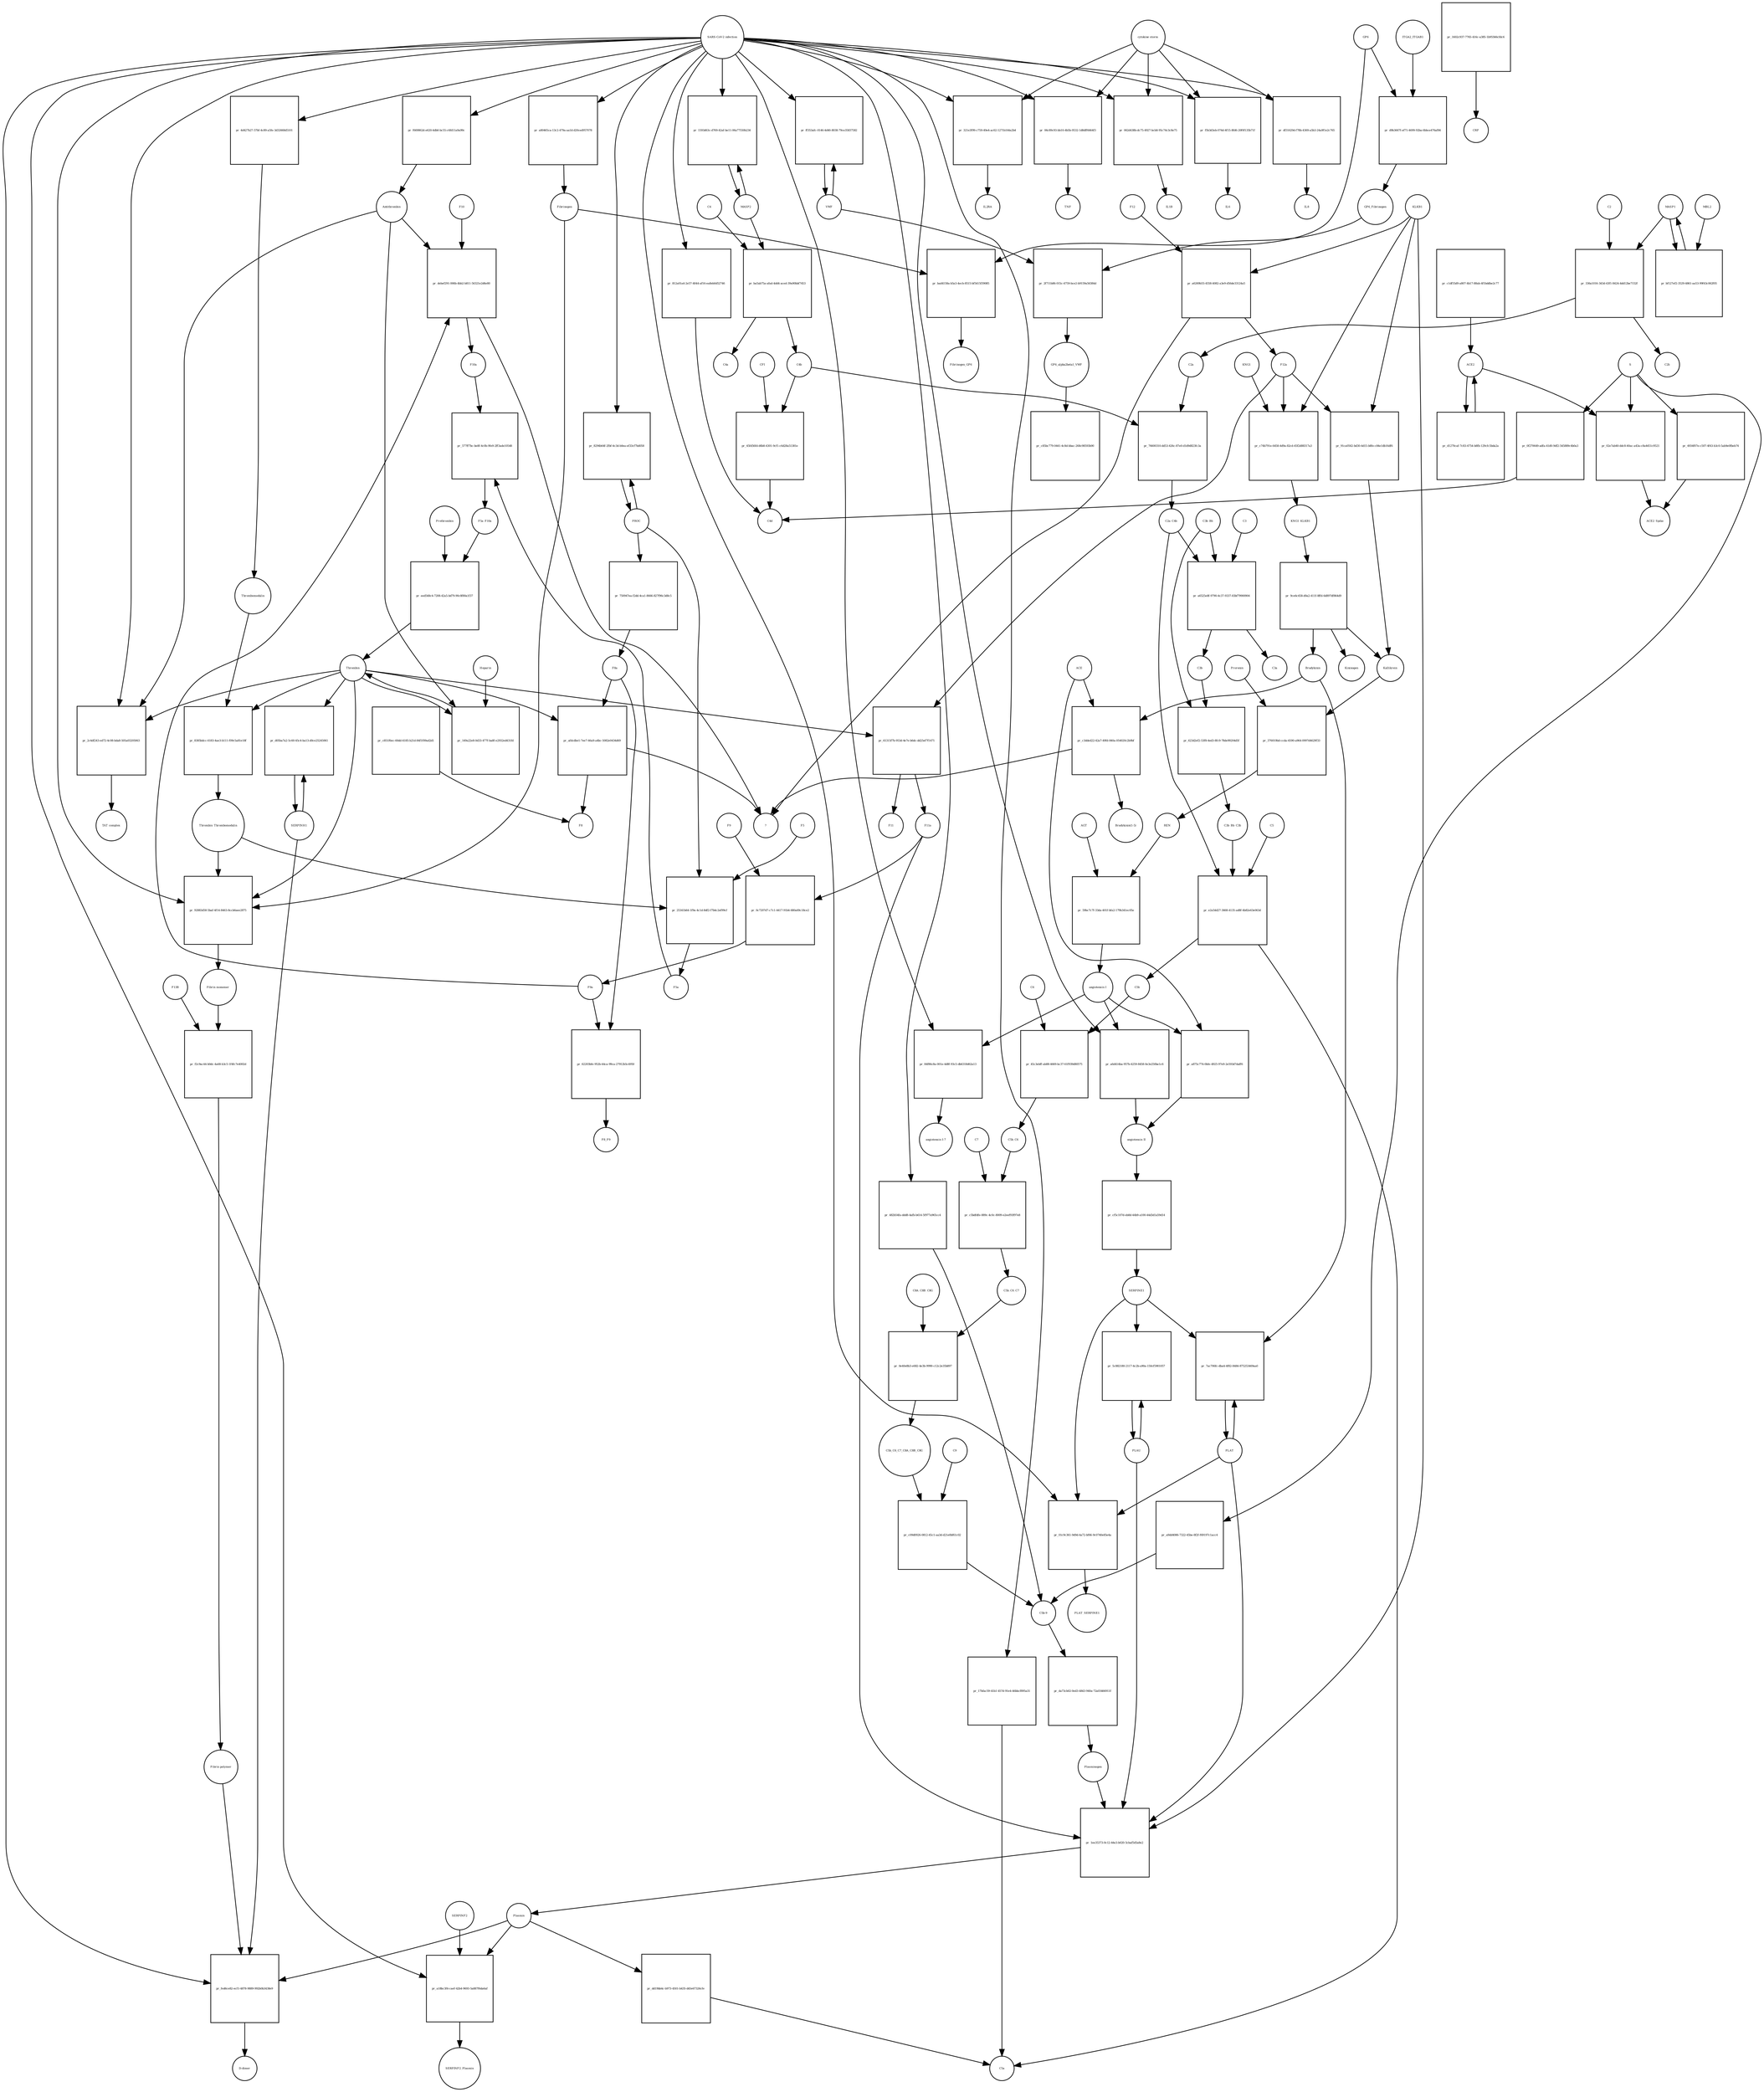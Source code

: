 strict digraph  {
C4b [annotation="", bipartite=0, cls=macromolecule, fontsize=4, label=C4b, shape=circle];
"pr_76600310-dd53-426c-87e0-d1d9d823fc3a" [annotation="", bipartite=1, cls=process, fontsize=4, label="pr_76600310-dd53-426c-87e0-d1d9d823fc3a", shape=square];
C2a [annotation="", bipartite=0, cls=macromolecule, fontsize=4, label=C2a, shape=circle];
C2a_C4b [annotation="", bipartite=0, cls=complex, fontsize=4, label=C2a_C4b, shape=circle];
C3b [annotation="", bipartite=0, cls=macromolecule, fontsize=4, label=C3b, shape=circle];
"pr_623d2ef2-53f8-4ed3-8fc9-78de99204d5f" [annotation="", bipartite=1, cls=process, fontsize=4, label="pr_623d2ef2-53f8-4ed3-8fc9-78de99204d5f", shape=square];
C3b_Bb [annotation="urn_miriam_pubmed_12440962|urn_miriam_brenda_3.4.21.47", bipartite=0, cls=complex, fontsize=4, label=C3b_Bb, shape=circle];
C3b_Bb_C3b [annotation="urn_miriam_pubmed_12440962|urn_miriam_brenda_34.4.21.47", bipartite=0, cls=complex, fontsize=4, label=C3b_Bb_C3b, shape=circle];
"pr_45fd56fd-d6b8-4301-9cf1-c6d28a51381e" [annotation="", bipartite=1, cls=process, fontsize=4, label="pr_45fd56fd-d6b8-4301-9cf1-c6d28a51381e", shape=square];
C4d [annotation="", bipartite=0, cls=macromolecule, fontsize=4, label=C4d, shape=circle];
CFI [annotation="urn_miriam_hgnc_HGNC%3A2771", bipartite=0, cls=macromolecule, fontsize=4, label=CFI, shape=circle];
"pr_c851f6ec-60dd-4185-b21d-84f1f09ad2d1" [annotation="", bipartite=1, cls=process, fontsize=4, label="pr_c851f6ec-60dd-4185-b21d-84f1f09ad2d1", shape=square];
F8 [annotation="urn_miriam_hgnc_HGNC%3A3546", bipartite=0, cls=macromolecule, fontsize=4, label=F8, shape=circle];
"pr_f669862d-e620-4db0-bc55-c6fd11a9a99c" [annotation="", bipartite=1, cls=process, fontsize=4, label="pr_f669862d-e620-4db0-bc55-c6fd11a9a99c", shape=square];
Antithrombin [annotation="urn_miriam_hgnc_HGNC%3A775", bipartite=0, cls=macromolecule, fontsize=4, label=Antithrombin, shape=circle];
"SARS-CoV-2 infection" [annotation=urn_miriam_taxonomy_2697049, bipartite=0, cls=phenotype, fontsize=4, label="SARS-CoV-2 infection", shape=circle];
S [annotation="urn_miriam_uniprot_P0DTC2|urn_miriam_uniprot_P59594", bipartite=0, cls=macromolecule, fontsize=4, label=S, shape=circle];
"pr_4934f07e-c507-4f43-b3c0-5ab9e0fbeb74" [annotation="", bipartite=1, cls="omitted process", fontsize=4, label="pr_4934f07e-c507-4f43-b3c0-5ab9e0fbeb74", shape=square];
ACE2_Spike [annotation="", bipartite=0, cls=complex, fontsize=4, label=ACE2_Spike, shape=circle];
Bradykinin [annotation="urn_miriam_obo.chebi_CHEBI%3A3165", bipartite=0, cls=macromolecule, fontsize=4, label=Bradykinin, shape=circle];
"pr_c3dded22-42a7-49fd-840a-054020c2b9bf" [annotation="", bipartite=1, cls=process, fontsize=4, label="pr_c3dded22-42a7-49fd-840a-054020c2b9bf", shape=square];
"Bradykinin(1-5)" [annotation="", bipartite=0, cls=macromolecule, fontsize=4, label="Bradykinin(1-5)", shape=circle];
"?" [annotation="", bipartite=0, cls=macromolecule, fontsize=4, label="?", shape=circle];
ACE [annotation="urn_miriam_hgnc_HGNC%3A2707", bipartite=0, cls=macromolecule, fontsize=4, label=ACE, shape=circle];
ACE2 [annotation="urn_miriam_hgnc_HGNC%3A13557", bipartite=0, cls=macromolecule, fontsize=4, label=ACE2, shape=circle];
"pr_d1270caf-7c83-4754-b8fb-129cfc5bda2a" [annotation="", bipartite=1, cls=process, fontsize=4, label="pr_d1270caf-7c83-4754-b8fb-129cfc5bda2a", shape=square];
"pr_02e7ab40-ddc8-40ac-a43a-c8a4451c9521" [annotation="", bipartite=1, cls=process, fontsize=4, label="pr_02e7ab40-ddc8-40ac-a43a-c8a4451c9521", shape=square];
"pr_c1df55d9-a807-4b17-88ab-4f1bddbe2c77" [annotation="", bipartite=1, cls=process, fontsize=4, label="pr_c1df55d9-a807-4b17-88ab-4f1bddbe2c77", shape=square];
"angiotensin I" [annotation="urn_miriam_obo.chebi_CHEBI%3A2718", bipartite=0, cls="simple chemical", fontsize=4, label="angiotensin I", shape=circle];
"pr_84f86c8a-001e-4d8f-93c5-db6318d62a13" [annotation="", bipartite=1, cls=process, fontsize=4, label="pr_84f86c8a-001e-4d8f-93c5-db6318d62a13", shape=square];
"angiotensin I-7" [annotation="urn_miriam_obo.chebi_CHEBI%3A55438", bipartite=0, cls="simple chemical", fontsize=4, label="angiotensin I-7", shape=circle];
"pr_0f270649-adfa-41d0-9df2-545889c4b0a3" [annotation="", bipartite=1, cls=process, fontsize=4, label="pr_0f270649-adfa-41d0-9df2-545889c4b0a3", shape=square];
"pr_a9dd4086-7322-45be-8f2f-f69197c1acc4" [annotation="", bipartite=1, cls=process, fontsize=4, label="pr_a9dd4086-7322-45be-8f2f-f69197c1acc4", shape=square];
"C5b-9" [annotation="", bipartite=0, cls=complex, fontsize=4, label="C5b-9", shape=circle];
"pr_1602c937-7765-416c-a385-1b95566cfdc6" [annotation="", bipartite=1, cls=process, fontsize=4, label="pr_1602c937-7765-416c-a385-1b95566cfdc6", shape=square];
CRP [annotation="urn_miriam_hgnc_HGNC%3A2367", bipartite=0, cls=macromolecule, fontsize=4, label=CRP, shape=circle];
VWF [annotation="", bipartite=0, cls=macromolecule, fontsize=4, label=VWF, shape=circle];
"pr_ff353afc-0146-4d40-8038-79ce35837582" [annotation="", bipartite=1, cls=process, fontsize=4, label="pr_ff353afc-0146-4d40-8038-79ce35837582", shape=square];
PROC [annotation="urn_miriam_hgnc_HGNC%3A9451", bipartite=0, cls=macromolecule, fontsize=4, label=PROC, shape=circle];
"pr_8294b64f-2fbf-4c3d-b0ea-ef33cf7bd058" [annotation="", bipartite=1, cls=process, fontsize=4, label="pr_8294b64f-2fbf-4c3d-b0ea-ef33cf7bd058", shape=square];
"pr_812a01a4-2e57-4044-af16-ea8eb0d52746" [annotation="", bipartite=1, cls=process, fontsize=4, label="pr_812a01a4-2e57-4044-af16-ea8eb0d52746", shape=square];
Plasmin [annotation="urn_miriam_hgnc_HGNC%3A9051", bipartite=0, cls=macromolecule, fontsize=4, label=Plasmin, shape=circle];
"pr_a18bc3f4-caef-42b4-9693-5a887f6da6af" [annotation="", bipartite=1, cls=process, fontsize=4, label="pr_a18bc3f4-caef-42b4-9693-5a887f6da6af", shape=square];
SERPINF2 [annotation="urn_miriam_hgnc_HGNC%3A9075", bipartite=0, cls=macromolecule, fontsize=4, label=SERPINF2, shape=circle];
SERPINF2_Plasmin [annotation="", bipartite=0, cls=complex, fontsize=4, label=SERPINF2_Plasmin, shape=circle];
"pr_4d427b27-57bf-4c89-a5fe-3d32668d5101" [annotation="", bipartite=1, cls=process, fontsize=4, label="pr_4d427b27-57bf-4c89-a5fe-3d32668d5101", shape=square];
Thrombomodulin [annotation="urn_miriam_hgnc_HGNC%3A11784", bipartite=0, cls=macromolecule, fontsize=4, label=Thrombomodulin, shape=circle];
KLKB1 [annotation=urn_miriam_hgnc_6371, bipartite=0, cls=macromolecule, fontsize=4, label=KLKB1, shape=circle];
"pr_91ca0562-bd30-4d15-b8fe-c84e1db16df6" [annotation="", bipartite=1, cls=process, fontsize=4, label="pr_91ca0562-bd30-4d15-b8fe-c84e1db16df6", shape=square];
Kallikrein [annotation=urn_miriam_hgnc_6371, bipartite=0, cls=macromolecule, fontsize=4, label=Kallikrein, shape=circle];
F12a [annotation="urn_miriam_hgnc_HGNC%3A3530", bipartite=0, cls=macromolecule, fontsize=4, label=F12a, shape=circle];
KNG1_KLKB1 [annotation=urn_miriam_pubmed_17598838, bipartite=0, cls=complex, fontsize=4, label=KNG1_KLKB1, shape=circle];
"pr_9ce6c458-d0a2-411f-8ffd-6d897df864d9" [annotation="", bipartite=1, cls=process, fontsize=4, label="pr_9ce6c458-d0a2-411f-8ffd-6d897df864d9", shape=square];
Kininogen [annotation="urn_miriam_hgnc_HGNC%3A6383", bipartite=0, cls=macromolecule, fontsize=4, label=Kininogen, shape=circle];
"pr_482b54fa-ddd8-4afb-b614-5f977a965cc4" [annotation="", bipartite=1, cls=process, fontsize=4, label="pr_482b54fa-ddd8-4afb-b614-5f977a965cc4", shape=square];
"pr_17bfac59-41b1-457d-91e4-46bbcf895a31" [annotation="", bipartite=1, cls=process, fontsize=4, label="pr_17bfac59-41b1-457d-91e4-46bbcf895a31", shape=square];
C5a [annotation="", bipartite=0, cls=macromolecule, fontsize=4, label=C5a, shape=circle];
PLAT [annotation="urn_miriam_hgnc_HGNC%3A9051", bipartite=0, cls=macromolecule, fontsize=4, label=PLAT, shape=circle];
"pr_7ac706fc-dba4-4f82-8484-875253469aa0" [annotation="", bipartite=1, cls=process, fontsize=4, label="pr_7ac706fc-dba4-4f82-8484-875253469aa0", shape=square];
SERPINE1 [annotation="urn_miriam_hgnc_HGNC%3A8593", bipartite=0, cls=macromolecule, fontsize=4, label=SERPINE1, shape=circle];
AGT [annotation="urn_miriam_hgnc_HGNC%3A333", bipartite=0, cls=macromolecule, fontsize=4, label=AGT, shape=circle];
"pr_59bc7c7f-33da-401f-bfa2-179b341ec05e" [annotation="", bipartite=1, cls=process, fontsize=4, label="pr_59bc7c7f-33da-401f-bfa2-179b341ec05e", shape=square];
REN [annotation="urn_miriam_hgnc_HGNC%3A9958", bipartite=0, cls=macromolecule, fontsize=4, label=REN, shape=circle];
C2 [annotation="urn_miriam_hgnc_HGNC%3A1248", bipartite=0, cls=macromolecule, fontsize=4, label=C2, shape=circle];
"pr_336a1016-343d-43f1-8424-4dd12be7152f" [annotation="", bipartite=1, cls=process, fontsize=4, label="pr_336a1016-343d-43f1-8424-4dd12be7152f", shape=square];
C2b [annotation="", bipartite=0, cls=macromolecule, fontsize=4, label=C2b, shape=circle];
MASP1 [annotation="", bipartite=0, cls=macromolecule, fontsize=4, label=MASP1, shape=circle];
MASP2 [annotation="", bipartite=0, cls=macromolecule, fontsize=4, label=MASP2, shape=circle];
"pr_1593d63c-d769-42af-be11-06a77550b234" [annotation="", bipartite=1, cls=process, fontsize=4, label="pr_1593d63c-d769-42af-be11-06a77550b234", shape=square];
"pr_bf127ef2-3529-4861-aa53-99f43c062f05" [annotation="", bipartite=1, cls=process, fontsize=4, label="pr_bf127ef2-3529-4861-aa53-99f43c062f05", shape=square];
MBL2 [annotation=urn_miriam_hgnc_6902, bipartite=0, cls=macromolecule, fontsize=4, label=MBL2, shape=circle];
F10 [annotation="urn_miriam_hgnc_HGNC%3A3528", bipartite=0, cls=macromolecule, fontsize=4, label=F10, shape=circle];
"pr_debef291-006b-4bb2-b811-56321e2d6e80" [annotation="", bipartite=1, cls=process, fontsize=4, label="pr_debef291-006b-4bb2-b811-56321e2d6e80", shape=square];
F10a [annotation="urn_miriam_hgnc_HGNC%3A3528", bipartite=0, cls=macromolecule, fontsize=4, label=F10a, shape=circle];
F9a [annotation="", bipartite=0, cls=macromolecule, fontsize=4, label=F9a, shape=circle];
C3 [annotation="urn_miriam_hgnc_HGNC%3A1318", bipartite=0, cls=macromolecule, fontsize=4, label=C3, shape=circle];
"pr_a6525e8f-9790-4c37-9337-83bf79900904" [annotation="", bipartite=1, cls=process, fontsize=4, label="pr_a6525e8f-9790-4c37-9337-83bf79900904", shape=square];
C3a [annotation="", bipartite=0, cls=macromolecule, fontsize=4, label=C3a, shape=circle];
Prorenin [annotation="", bipartite=0, cls=macromolecule, fontsize=4, label=Prorenin, shape=circle];
"pr_376019bd-ccda-4590-a964-0997d4629f33" [annotation="", bipartite=1, cls=process, fontsize=4, label="pr_376019bd-ccda-4590-a964-0997d4629f33", shape=square];
F8a [annotation="urn_miriam_hgnc_HGNC%3A3546", bipartite=0, cls=macromolecule, fontsize=4, label=F8a, shape=circle];
"pr_afdcdbe1-7ee7-46a9-a4bc-5082e0434d69" [annotation="", bipartite=1, cls=process, fontsize=4, label="pr_afdcdbe1-7ee7-46a9-a4bc-5082e0434d69", shape=square];
Thrombin [annotation="urn_miriam_hgnc_HGNC%3A3535", bipartite=0, cls=macromolecule, fontsize=4, label=Thrombin, shape=circle];
"pr_149a22e8-0d33-477f-ba8f-e2932ed431fd" [annotation="", bipartite=1, cls=process, fontsize=4, label="pr_149a22e8-0d33-477f-ba8f-e2932ed431fd", shape=square];
Heparin [annotation="urn_miriam_pubmed_708377|urn_miriam_obo.chebi_CHEBI%3A28304", bipartite=0, cls="simple chemical", fontsize=4, label=Heparin, shape=circle];
"pr_a875c774-0bfe-4925-97e9-2e593d7daff6" [annotation="", bipartite=1, cls=process, fontsize=4, label="pr_a875c774-0bfe-4925-97e9-2e593d7daff6", shape=square];
"angiotensin II" [annotation="urn_miriam_obo.chebi_CHEBI%3A2718", bipartite=0, cls="simple chemical", fontsize=4, label="angiotensin II", shape=circle];
PLAU [annotation="", bipartite=0, cls=macromolecule, fontsize=4, label=PLAU, shape=circle];
"pr_5c882180-2117-4c2b-a90a-150cf5901057" [annotation="", bipartite=1, cls=process, fontsize=4, label="pr_5c882180-2117-4c2b-a90a-150cf5901057", shape=square];
F12 [annotation="urn_miriam_hgnc_HGNC%3A3530", bipartite=0, cls=macromolecule, fontsize=4, label=F12, shape=circle];
"pr_a6269b55-4558-4082-a3e9-d56de33124a5" [annotation="", bipartite=1, cls=process, fontsize=4, label="pr_a6269b55-4558-4082-a3e9-d56de33124a5", shape=square];
"pr_61315f7b-953d-4e7e-b6dc-dd25ef7f1471" [annotation="", bipartite=1, cls=process, fontsize=4, label="pr_61315f7b-953d-4e7e-b6dc-dd25ef7f1471", shape=square];
F11 [annotation="urn_miriam_hgnc_HGNC%3A3529", bipartite=0, cls=macromolecule, fontsize=4, label=F11, shape=circle];
F11a [annotation="urn_miriam_hgnc_HGNC%3A3529", bipartite=0, cls=macromolecule, fontsize=4, label=F11a, shape=circle];
C4 [annotation="", bipartite=0, cls=macromolecule, fontsize=4, label=C4, shape=circle];
"pr_ba5ab75a-afad-4dd4-aced-39a90bbf7453" [annotation="", bipartite=1, cls=process, fontsize=4, label="pr_ba5ab75a-afad-4dd4-aced-39a90bbf7453", shape=square];
C4a [annotation="", bipartite=0, cls=macromolecule, fontsize=4, label=C4a, shape=circle];
"pr_01c9c361-9d9d-4a72-bf66-9c0740e85e4a" [annotation="", bipartite=1, cls=process, fontsize=4, label="pr_01c9c361-9d9d-4a72-bf66-9c0740e85e4a", shape=square];
PLAT_SERPINE1 [annotation=urn_miriam_pubmed_22449964, bipartite=0, cls=complex, fontsize=4, label=PLAT_SERPINE1, shape=circle];
"pr_62203bfe-952b-44ca-99ca-27912b5c4950" [annotation="", bipartite=1, cls=process, fontsize=4, label="pr_62203bfe-952b-44ca-99ca-27912b5c4950", shape=square];
F8_F9 [annotation=urn_miriam_pubmed_22471307, bipartite=0, cls=complex, fontsize=4, label=F8_F9, shape=circle];
"pr_577ff7bc-be8f-4c0b-9fe9-2ff3ade10548" [annotation="", bipartite=1, cls=process, fontsize=4, label="pr_577ff7bc-be8f-4c0b-9fe9-2ff3ade10548", shape=square];
F5a [annotation="urn_miriam_hgnc_HGNC%3A3542", bipartite=0, cls=macromolecule, fontsize=4, label=F5a, shape=circle];
F5a_F10a [annotation=urn_miriam_pubmed_2303476, bipartite=0, cls=complex, fontsize=4, label=F5a_F10a, shape=circle];
F5 [annotation="urn_miriam_hgnc_HGNC%3A3541", bipartite=0, cls=macromolecule, fontsize=4, label=F5, shape=circle];
"pr_25341b64-1f9a-4c1d-8df2-f7b4c2ef99cf" [annotation="", bipartite=1, cls=process, fontsize=4, label="pr_25341b64-1f9a-4c1d-8df2-f7b4c2ef99cf", shape=square];
Thrombin_Thrombomodulin [annotation="urn_miriam_pubmed_6282863|urn_miriam_taxonomy_9986", bipartite=0, cls=complex, fontsize=4, label=Thrombin_Thrombomodulin, shape=circle];
SERPINH1 [annotation="urn_miriam_hgnc_HGNC%3A1546", bipartite=0, cls=macromolecule, fontsize=4, label=SERPINH1, shape=circle];
"pr_d05ba7a2-5c60-45c4-ba13-d0ce25245061" [annotation="", bipartite=1, cls=process, fontsize=4, label="pr_d05ba7a2-5c60-45c4-ba13-d0ce25245061", shape=square];
Fibrinogen [annotation=urn_miriam_pubmed_19296670, bipartite=0, cls=complex, fontsize=4, label=Fibrinogen, shape=circle];
"pr_92883d58-5baf-4f14-8463-8ccb6aee2875" [annotation="", bipartite=1, cls=process, fontsize=4, label="pr_92883d58-5baf-4f14-8463-8ccb6aee2875", shape=square];
"Fibrin monomer" [annotation="", bipartite=0, cls=macromolecule, fontsize=4, label="Fibrin monomer", shape=circle];
C5 [annotation="urn_miriam_hgnc_HGNC%3A1331", bipartite=0, cls=macromolecule, fontsize=4, label=C5, shape=circle];
"pr_e2a54d27-3668-4135-ad8f-4b82e63e063d" [annotation="", bipartite=1, cls=process, fontsize=4, label="pr_e2a54d27-3668-4135-ad8f-4b82e63e063d", shape=square];
C5b [annotation="", bipartite=0, cls=macromolecule, fontsize=4, label=C5b, shape=circle];
"pr_45c3ebff-ab88-4669-bc37-61f939d80575" [annotation="", bipartite=1, cls=process, fontsize=4, label="pr_45c3ebff-ab88-4669-bc37-61f939d80575", shape=square];
C6 [annotation="urn_miriam_hgnc_HGNC%3A1339", bipartite=0, cls=macromolecule, fontsize=4, label=C6, shape=circle];
C5b_C6 [annotation="", bipartite=0, cls=complex, fontsize=4, label=C5b_C6, shape=circle];
"pr_c5bdfdfe-889c-4c0c-8009-e2eef93f97e8" [annotation="", bipartite=1, cls=process, fontsize=4, label="pr_c5bdfdfe-889c-4c0c-8009-e2eef93f97e8", shape=square];
C7 [annotation="urn_miriam_hgnc_HGNC%3A1346", bipartite=0, cls=macromolecule, fontsize=4, label=C7, shape=circle];
C5b_C6_C7 [annotation=urn_miriam_pubmed_28630159, bipartite=0, cls=complex, fontsize=4, label=C5b_C6_C7, shape=circle];
"pr_0e40e8b3-e682-4e3b-9990-c12c2e35b897" [annotation="", bipartite=1, cls=process, fontsize=4, label="pr_0e40e8b3-e682-4e3b-9990-c12c2e35b897", shape=square];
C8A_C8B_C8G [annotation="", bipartite=0, cls=complex, fontsize=4, label=C8A_C8B_C8G, shape=circle];
C5b_C6_C7_C8A_C8B_C8G [annotation=urn_miriam_pubmed_28630159, bipartite=0, cls=complex, fontsize=4, label=C5b_C6_C7_C8A_C8B_C8G, shape=circle];
"pr_c09d0926-0812-45c1-aa3d-d21e0bf61c02" [annotation="", bipartite=1, cls=process, fontsize=4, label="pr_c09d0926-0812-45c1-aa3d-d21e0bf61c02", shape=square];
C9 [annotation="urn_miriam_hgnc_HGNC%3A1358", bipartite=0, cls=macromolecule, fontsize=4, label=C9, shape=circle];
"pr_a6d414ba-957b-4259-8458-0e3e250be1c6" [annotation="", bipartite=1, cls=process, fontsize=4, label="pr_a6d414ba-957b-4259-8458-0e3e250be1c6", shape=square];
"pr_062d438b-dc75-4927-bcb8-95c74c3c8e75" [annotation="", bipartite=1, cls=process, fontsize=4, label="pr_062d438b-dc75-4927-bcb8-95c74c3c8e75", shape=square];
IL1B [annotation=urn_miriam_hgnc_5992, bipartite=0, cls=macromolecule, fontsize=4, label=IL1B, shape=circle];
"cytokine storm" [annotation=urn_miriam_pubmed_2504360, bipartite=0, cls=phenotype, fontsize=4, label="cytokine storm", shape=circle];
"pr_a80465ca-13c2-479a-aa1d-d20ced957078" [annotation="", bipartite=1, cls=process, fontsize=4, label="pr_a80465ca-13c2-479a-aa1d-d20ced957078", shape=square];
"pr_f5b3d3eb-074d-4f15-8fd6-20f0f135b71f" [annotation="", bipartite=1, cls=process, fontsize=4, label="pr_f5b3d3eb-074d-4f15-8fd6-20f0f135b71f", shape=square];
IL6 [annotation=urn_miriam_hgnc_6018, bipartite=0, cls=macromolecule, fontsize=4, label=IL6, shape=circle];
"pr_df31629d-f78b-4369-a5b3-24a9f1e2c765" [annotation="", bipartite=1, cls=process, fontsize=4, label="pr_df31629d-f78b-4369-a5b3-24a9f1e2c765", shape=square];
IL8 [annotation="urn_miriam_hgnc_HGNC%3A6025", bipartite=0, cls=macromolecule, fontsize=4, label=IL8, shape=circle];
"pr_321e3f99-c759-49e4-ac62-1271b164a2b4" [annotation="", bipartite=1, cls=process, fontsize=4, label="pr_321e3f99-c759-49e4-ac62-1271b164a2b4", shape=square];
IL2RA [annotation="urn_miriam_hgnc_HGNC%3A6008", bipartite=0, cls=macromolecule, fontsize=4, label=IL2RA, shape=circle];
Plasminogen [annotation="urn_miriam_hgnc_HGNC%3A9071", bipartite=0, cls=macromolecule, fontsize=4, label=Plasminogen, shape=circle];
"pr_1ee35373-0c12-44e3-b020-5cbaf5d5a8e2" [annotation="", bipartite=1, cls=process, fontsize=4, label="pr_1ee35373-0c12-44e3-b020-5cbaf5d5a8e2", shape=square];
"pr_2c4df243-ed72-4c08-bda8-505a03205063" [annotation="", bipartite=1, cls=process, fontsize=4, label="pr_2c4df243-ed72-4c08-bda8-505a03205063", shape=square];
"TAT complex" [annotation=urn_miriam_pubmed_22930518, bipartite=0, cls=complex, fontsize=4, label="TAT complex", shape=circle];
Prothrombin [annotation="urn_miriam_hgnc_HGNC%3A3535", bipartite=0, cls=macromolecule, fontsize=4, label=Prothrombin, shape=circle];
"pr_eed548c4-7208-42a5-bd79-90c8f80a1f37" [annotation="", bipartite=1, cls=process, fontsize=4, label="pr_eed548c4-7208-42a5-bd79-90c8f80a1f37", shape=square];
"pr_750947ea-f2dd-4ca1-8666-827f96c3d8c5" [annotation="", bipartite=1, cls=process, fontsize=4, label="pr_750947ea-f2dd-4ca1-8666-827f96c3d8c5", shape=square];
"pr_cf5c107d-eb8d-44b9-a100-44d3d1a59d14" [annotation="", bipartite=1, cls=process, fontsize=4, label="pr_cf5c107d-eb8d-44b9-a100-44d3d1a59d14", shape=square];
"pr_8385bdcc-6183-4ae3-b111-f09c5a81e18f" [annotation="", bipartite=1, cls=process, fontsize=4, label="pr_8385bdcc-6183-4ae3-b111-f09c5a81e18f", shape=square];
F9 [annotation="urn_miriam_hgnc_HGNC%3A35531", bipartite=0, cls=macromolecule, fontsize=4, label=F9, shape=circle];
"pr_0c7207d7-c7c1-4417-91b4-680a69c18ce2" [annotation="", bipartite=1, cls=process, fontsize=4, label="pr_0c7207d7-c7c1-4417-91b4-680a69c18ce2", shape=square];
"pr_c74b791e-6458-4d9a-82cd-45f2d88317a3" [annotation="", bipartite=1, cls=process, fontsize=4, label="pr_c74b791e-6458-4d9a-82cd-45f2d88317a3", shape=square];
KNG1 [annotation=urn_miriam_hgnc_6383, bipartite=0, cls=macromolecule, fontsize=4, label=KNG1, shape=circle];
"pr_da73cb02-0ed3-4843-940a-72a03466911f" [annotation="", bipartite=1, cls=process, fontsize=4, label="pr_da73cb02-0ed3-4843-940a-72a03466911f", shape=square];
"pr_dd19bb4c-b973-4501-b435-d45e67326cfe" [annotation="", bipartite=1, cls=process, fontsize=4, label="pr_dd19bb4c-b973-4501-b435-d45e67326cfe", shape=square];
"pr_06c89c93-bb10-4b5b-9532-1d8dff6664f3" [annotation="", bipartite=1, cls=process, fontsize=4, label="pr_06c89c93-bb10-4b5b-9532-1d8dff6664f3", shape=square];
TNF [annotation=urn_miriam_hgnc_11892, bipartite=0, cls=macromolecule, fontsize=4, label=TNF, shape=circle];
"pr_f2c9ac44-b0dc-4a68-b3c5-1f4fc7e4002d" [annotation="", bipartite=1, cls=process, fontsize=4, label="pr_f2c9ac44-b0dc-4a68-b3c5-1f4fc7e4002d", shape=square];
"Fibrin polymer" [annotation="", bipartite=0, cls=macromolecule, fontsize=4, label="Fibrin polymer", shape=circle];
F13B [annotation="", bipartite=0, cls=macromolecule, fontsize=4, label=F13B, shape=circle];
"pr_fed6ce82-ecf1-4878-9889-992b0b3438e9" [annotation="", bipartite=1, cls=process, fontsize=4, label="pr_fed6ce82-ecf1-4878-9889-992b0b3438e9", shape=square];
"D-dimer" [annotation=urn_miriam_pubmed_19008457, bipartite=0, cls=macromolecule, fontsize=4, label="D-dimer", shape=circle];
GP6_alpha2beta1_VWF [annotation="", bipartite=0, cls=complex, fontsize=4, label=GP6_alpha2beta1_VWF, shape=circle];
"pr_c85bc779-0441-4c8d-bbac-268c98593b90" [annotation="", bipartite=1, cls="omitted process", fontsize=4, label="pr_c85bc779-0441-4c8d-bbac-268c98593b90", shape=square];
GP6 [annotation=urn_miriam_hgnc_14388, bipartite=0, cls=macromolecule, fontsize=4, label=GP6, shape=circle];
"pr_d9b3667f-ef71-4699-92ba-6bbce476af84" [annotation="", bipartite=1, cls=process, fontsize=4, label="pr_d9b3667f-ef71-4699-92ba-6bbce476af84", shape=square];
ITGA2_ITGAB1 [annotation="urn_miriam_intact_EBI-16428357", bipartite=0, cls=complex, fontsize=4, label=ITGA2_ITGAB1, shape=circle];
GP6_Fibrinogen [annotation="", bipartite=0, cls=complex, fontsize=4, label=GP6_Fibrinogen, shape=circle];
"pr_2f711b86-015c-4759-bce2-b9159a56384d" [annotation="", bipartite=1, cls=process, fontsize=4, label="pr_2f711b86-015c-4759-bce2-b9159a56384d", shape=square];
"pr_bad4158a-b5a3-4ecb-8515-bf5415f39085" [annotation="", bipartite=1, cls=process, fontsize=4, label="pr_bad4158a-b5a3-4ecb-8515-bf5415f39085", shape=square];
Fibrinogen_GP6 [annotation=urn_miriam_pubmed_19296670, bipartite=0, cls=complex, fontsize=4, label=Fibrinogen_GP6, shape=circle];
C4b -> "pr_76600310-dd53-426c-87e0-d1d9d823fc3a"  [annotation="", interaction_type=consumption];
C4b -> "pr_45fd56fd-d6b8-4301-9cf1-c6d28a51381e"  [annotation="", interaction_type=consumption];
"pr_76600310-dd53-426c-87e0-d1d9d823fc3a" -> C2a_C4b  [annotation="", interaction_type=production];
C2a -> "pr_76600310-dd53-426c-87e0-d1d9d823fc3a"  [annotation="", interaction_type=consumption];
C2a_C4b -> "pr_a6525e8f-9790-4c37-9337-83bf79900904"  [annotation=urn_miriam_pubmed_12440962, interaction_type=catalysis];
C2a_C4b -> "pr_e2a54d27-3668-4135-ad8f-4b82e63e063d"  [annotation=urn_miriam_pubmed_28630159, interaction_type=catalysis];
C3b -> "pr_623d2ef2-53f8-4ed3-8fc9-78de99204d5f"  [annotation="", interaction_type=consumption];
"pr_623d2ef2-53f8-4ed3-8fc9-78de99204d5f" -> C3b_Bb_C3b  [annotation="", interaction_type=production];
C3b_Bb -> "pr_623d2ef2-53f8-4ed3-8fc9-78de99204d5f"  [annotation="", interaction_type=consumption];
C3b_Bb -> "pr_a6525e8f-9790-4c37-9337-83bf79900904"  [annotation=urn_miriam_pubmed_12440962, interaction_type=catalysis];
C3b_Bb_C3b -> "pr_e2a54d27-3668-4135-ad8f-4b82e63e063d"  [annotation=urn_miriam_pubmed_28630159, interaction_type=catalysis];
"pr_45fd56fd-d6b8-4301-9cf1-c6d28a51381e" -> C4d  [annotation="", interaction_type=production];
CFI -> "pr_45fd56fd-d6b8-4301-9cf1-c6d28a51381e"  [annotation=urn_miriam_pubmed_19362461, interaction_type=catalysis];
"pr_c851f6ec-60dd-4185-b21d-84f1f09ad2d1" -> F8  [annotation="", interaction_type=production];
"pr_f669862d-e620-4db0-bc55-c6fd11a9a99c" -> Antithrombin  [annotation="", interaction_type=production];
Antithrombin -> "pr_debef291-006b-4bb2-b811-56321e2d6e80"  [annotation="urn_miriam_pubmed_11551226|urn_miriam_pubmed_15853774", interaction_type=inhibition];
Antithrombin -> "pr_149a22e8-0d33-477f-ba8f-e2932ed431fd"  [annotation=urn_miriam_pubmed_15853774, interaction_type=inhibition];
Antithrombin -> "pr_2c4df243-ed72-4c08-bda8-505a03205063"  [annotation="", interaction_type=consumption];
"SARS-CoV-2 infection" -> "pr_f669862d-e620-4db0-bc55-c6fd11a9a99c"  [annotation=urn_miriam_pubmed_32302438, interaction_type="necessary stimulation"];
"SARS-CoV-2 infection" -> "pr_84f86c8a-001e-4d8f-93c5-db6318d62a13"  [annotation=urn_miriam_pubmed_23392115, interaction_type=inhibition];
"SARS-CoV-2 infection" -> "pr_ff353afc-0146-4d40-8038-79ce35837582"  [annotation=urn_miriam_pubmed_32367170, interaction_type="necessary stimulation"];
"SARS-CoV-2 infection" -> "pr_8294b64f-2fbf-4c3d-b0ea-ef33cf7bd058"  [annotation=urn_miriam_pubmed_32302438, interaction_type="necessary stimulation"];
"SARS-CoV-2 infection" -> "pr_812a01a4-2e57-4044-af16-ea8eb0d52746"  [annotation=urn_miriam_pubmed_32299776, interaction_type=stimulation];
"SARS-CoV-2 infection" -> "pr_a18bc3f4-caef-42b4-9693-5a887f6da6af"  [annotation="urn_miriam_pubmed_2437112|urn_miriam_doi_10.1101%2F2020.04.25.20077842", interaction_type=stimulation];
"SARS-CoV-2 infection" -> "pr_4d427b27-57bf-4c89-a5fe-3d32668d5101"  [annotation="urn_miriam_doi_10.1101%2F2020.04.25.20077842", interaction_type="necessary stimulation"];
"SARS-CoV-2 infection" -> "pr_482b54fa-ddd8-4afb-b614-5f977a965cc4"  [annotation=urn_miriam_pmc_PMC7260598, interaction_type="necessary stimulation"];
"SARS-CoV-2 infection" -> "pr_17bfac59-41b1-457d-91e4-46bbcf895a31"  [annotation=urn_miriam_pmc_PMC7260598, interaction_type="necessary stimulation"];
"SARS-CoV-2 infection" -> "pr_1593d63c-d769-42af-be11-06a77550b234"  [annotation="urn_miriam_pubmed_11290788|urn_miriam_pubmed_32299776", interaction_type=stimulation];
"SARS-CoV-2 infection" -> "pr_01c9c361-9d9d-4a72-bf66-9c0740e85e4a"  [annotation="urn_miriam_pubmed_22449964|urn_miriam_doi_10.1101%2F2020.04.25.20077842", interaction_type="necessary stimulation"];
"SARS-CoV-2 infection" -> "pr_92883d58-5baf-4f14-8463-8ccb6aee2875"  [annotation="urn_miriam_pubmed_6282863|urn_miriam_pubmed_28228446|urn_miriam_pubmed_2117226", interaction_type="necessary stimulation"];
"SARS-CoV-2 infection" -> "pr_a6d414ba-957b-4259-8458-0e3e250be1c6"  [annotation=urn_miriam_pubmed_32048163, interaction_type=catalysis];
"SARS-CoV-2 infection" -> "pr_062d438b-dc75-4927-bcb8-95c74c3c8e75"  [annotation=urn_miriam_pubmed_32171193, interaction_type=stimulation];
"SARS-CoV-2 infection" -> "pr_a80465ca-13c2-479a-aa1d-d20ced957078"  [annotation="", interaction_type=consumption];
"SARS-CoV-2 infection" -> "pr_f5b3d3eb-074d-4f15-8fd6-20f0f135b71f"  [annotation=urn_miriam_pubmed_32286245, interaction_type=stimulation];
"SARS-CoV-2 infection" -> "pr_df31629d-f78b-4369-a5b3-24a9f1e2c765"  [annotation=urn_miriam_pubmed_32286245, interaction_type=stimulation];
"SARS-CoV-2 infection" -> "pr_321e3f99-c759-49e4-ac62-1271b164a2b4"  [annotation=urn_miriam_pubmed_32286245, interaction_type=stimulation];
"SARS-CoV-2 infection" -> "pr_2c4df243-ed72-4c08-bda8-505a03205063"  [annotation="urn_miriam_pubmed_22930518|urn_miriam_doi_10.1101%2F2020.04.25.20077842", interaction_type="necessary stimulation"];
"SARS-CoV-2 infection" -> "pr_06c89c93-bb10-4b5b-9532-1d8dff6664f3"  [annotation=urn_miriam_pubmed_32504360, interaction_type=stimulation];
"SARS-CoV-2 infection" -> "pr_fed6ce82-ecf1-4878-9889-992b0b3438e9"  [annotation="urn_miriam_pubmed_29096812|urn_miriam_pubmed_10574983|urn_miriam_pubmed_32172226", interaction_type="necessary stimulation"];
S -> "pr_4934f07e-c507-4f43-b3c0-5ab9e0fbeb74"  [annotation="", interaction_type=consumption];
S -> "pr_02e7ab40-ddc8-40ac-a43a-c8a4451c9521"  [annotation="", interaction_type=consumption];
S -> "pr_0f270649-adfa-41d0-9df2-545889c4b0a3"  [annotation="", interaction_type=consumption];
S -> "pr_a9dd4086-7322-45be-8f2f-f69197c1acc4"  [annotation="", interaction_type=consumption];
"pr_4934f07e-c507-4f43-b3c0-5ab9e0fbeb74" -> ACE2_Spike  [annotation="", interaction_type=production];
Bradykinin -> "pr_c3dded22-42a7-49fd-840a-054020c2b9bf"  [annotation="", interaction_type=consumption];
Bradykinin -> "pr_7ac706fc-dba4-4f82-8484-875253469aa0"  [annotation="urn_miriam_pubmed_10373228|urn_miriam_pubmed_2769655", interaction_type=catalysis];
"pr_c3dded22-42a7-49fd-840a-054020c2b9bf" -> "Bradykinin(1-5)"  [annotation="", interaction_type=production];
"pr_c3dded22-42a7-49fd-840a-054020c2b9bf" -> "?"  [annotation="", interaction_type=production];
ACE -> "pr_c3dded22-42a7-49fd-840a-054020c2b9bf"  [annotation=urn_miriam_pubmed_10969042, interaction_type=catalysis];
ACE -> "pr_a875c774-0bfe-4925-97e9-2e593d7daff6"  [annotation="urn_miriam_taxonomy_9606|urn_miriam_pubmed_190881|urn_miriam_pubmed_10969042", interaction_type=catalysis];
ACE2 -> "pr_d1270caf-7c83-4754-b8fb-129cfc5bda2a"  [annotation="", interaction_type=consumption];
ACE2 -> "pr_02e7ab40-ddc8-40ac-a43a-c8a4451c9521"  [annotation="", interaction_type=consumption];
"pr_d1270caf-7c83-4754-b8fb-129cfc5bda2a" -> ACE2  [annotation="", interaction_type=production];
"pr_02e7ab40-ddc8-40ac-a43a-c8a4451c9521" -> ACE2_Spike  [annotation="", interaction_type=production];
"pr_c1df55d9-a807-4b17-88ab-4f1bddbe2c77" -> ACE2  [annotation="", interaction_type=production];
"angiotensin I" -> "pr_84f86c8a-001e-4d8f-93c5-db6318d62a13"  [annotation="", interaction_type=consumption];
"angiotensin I" -> "pr_a875c774-0bfe-4925-97e9-2e593d7daff6"  [annotation="", interaction_type=consumption];
"angiotensin I" -> "pr_a6d414ba-957b-4259-8458-0e3e250be1c6"  [annotation="", interaction_type=consumption];
"pr_84f86c8a-001e-4d8f-93c5-db6318d62a13" -> "angiotensin I-7"  [annotation="", interaction_type=production];
"pr_0f270649-adfa-41d0-9df2-545889c4b0a3" -> C4d  [annotation="", interaction_type=production];
"pr_a9dd4086-7322-45be-8f2f-f69197c1acc4" -> "C5b-9"  [annotation="", interaction_type=production];
"C5b-9" -> "pr_da73cb02-0ed3-4843-940a-72a03466911f"  [annotation="", interaction_type=consumption];
"pr_1602c937-7765-416c-a385-1b95566cfdc6" -> CRP  [annotation="", interaction_type=production];
VWF -> "pr_ff353afc-0146-4d40-8038-79ce35837582"  [annotation="", interaction_type=consumption];
VWF -> "pr_2f711b86-015c-4759-bce2-b9159a56384d"  [annotation="", interaction_type=consumption];
"pr_ff353afc-0146-4d40-8038-79ce35837582" -> VWF  [annotation="", interaction_type=production];
PROC -> "pr_8294b64f-2fbf-4c3d-b0ea-ef33cf7bd058"  [annotation="", interaction_type=consumption];
PROC -> "pr_25341b64-1f9a-4c1d-8df2-f7b4c2ef99cf"  [annotation="urn_miriam_pubmed_6282863|urn_miriam_pubmed_6572921|urn_miriam_pubmed_2322551", interaction_type=inhibition];
PROC -> "pr_750947ea-f2dd-4ca1-8666-827f96c3d8c5"  [annotation="", interaction_type=consumption];
"pr_8294b64f-2fbf-4c3d-b0ea-ef33cf7bd058" -> PROC  [annotation="", interaction_type=production];
"pr_812a01a4-2e57-4044-af16-ea8eb0d52746" -> C4d  [annotation="", interaction_type=production];
Plasmin -> "pr_a18bc3f4-caef-42b4-9693-5a887f6da6af"  [annotation="", interaction_type=consumption];
Plasmin -> "pr_dd19bb4c-b973-4501-b435-d45e67326cfe"  [annotation="urn_miriam_pubmed_27077125|urn_miriam_taxonomy_10090", interaction_type="necessary stimulation"];
Plasmin -> "pr_fed6ce82-ecf1-4878-9889-992b0b3438e9"  [annotation="urn_miriam_pubmed_29096812|urn_miriam_pubmed_10574983|urn_miriam_pubmed_32172226", interaction_type=catalysis];
"pr_a18bc3f4-caef-42b4-9693-5a887f6da6af" -> SERPINF2_Plasmin  [annotation="", interaction_type=production];
SERPINF2 -> "pr_a18bc3f4-caef-42b4-9693-5a887f6da6af"  [annotation="", interaction_type=consumption];
"pr_4d427b27-57bf-4c89-a5fe-3d32668d5101" -> Thrombomodulin  [annotation="", interaction_type=production];
Thrombomodulin -> "pr_8385bdcc-6183-4ae3-b111-f09c5a81e18f"  [annotation="", interaction_type=consumption];
KLKB1 -> "pr_91ca0562-bd30-4d15-b8fe-c84e1db16df6"  [annotation="", interaction_type=consumption];
KLKB1 -> "pr_a6269b55-4558-4082-a3e9-d56de33124a5"  [annotation=urn_miriam_pubmed_21304106, interaction_type=catalysis];
KLKB1 -> "pr_1ee35373-0c12-44e3-b020-5cbaf5d5a8e2"  [annotation=urn_miriam_pubmed_3850647, interaction_type=catalysis];
KLKB1 -> "pr_c74b791e-6458-4d9a-82cd-45f2d88317a3"  [annotation="", interaction_type=consumption];
"pr_91ca0562-bd30-4d15-b8fe-c84e1db16df6" -> Kallikrein  [annotation="", interaction_type=production];
Kallikrein -> "pr_376019bd-ccda-4590-a964-0997d4629f33"  [annotation=urn_miriam_pubmed_12793984, interaction_type=catalysis];
F12a -> "pr_91ca0562-bd30-4d15-b8fe-c84e1db16df6"  [annotation=urn_miriam_pubmed_21304106, interaction_type=catalysis];
F12a -> "pr_61315f7b-953d-4e7e-b6dc-dd25ef7f1471"  [annotation="", interaction_type=consumption];
F12a -> "pr_c74b791e-6458-4d9a-82cd-45f2d88317a3"  [annotation=urn_miriam_pubmed_7944388, interaction_type=catalysis];
KNG1_KLKB1 -> "pr_9ce6c458-d0a2-411f-8ffd-6d897df864d9"  [annotation=urn_miriam_isbn_9781482204049, interaction_type=catalysis];
"pr_9ce6c458-d0a2-411f-8ffd-6d897df864d9" -> Kininogen  [annotation="", interaction_type=production];
"pr_9ce6c458-d0a2-411f-8ffd-6d897df864d9" -> Bradykinin  [annotation="", interaction_type=production];
"pr_9ce6c458-d0a2-411f-8ffd-6d897df864d9" -> Kallikrein  [annotation="", interaction_type=production];
"pr_482b54fa-ddd8-4afb-b614-5f977a965cc4" -> "C5b-9"  [annotation="", interaction_type=production];
"pr_17bfac59-41b1-457d-91e4-46bbcf895a31" -> C5a  [annotation="", interaction_type=production];
PLAT -> "pr_7ac706fc-dba4-4f82-8484-875253469aa0"  [annotation="", interaction_type=consumption];
PLAT -> "pr_01c9c361-9d9d-4a72-bf66-9c0740e85e4a"  [annotation="", interaction_type=consumption];
PLAT -> "pr_1ee35373-0c12-44e3-b020-5cbaf5d5a8e2"  [annotation=urn_miriam_pubmed_3850647, interaction_type=catalysis];
"pr_7ac706fc-dba4-4f82-8484-875253469aa0" -> PLAT  [annotation="", interaction_type=production];
SERPINE1 -> "pr_7ac706fc-dba4-4f82-8484-875253469aa0"  [annotation="urn_miriam_pubmed_10373228|urn_miriam_pubmed_2769655", interaction_type=inhibition];
SERPINE1 -> "pr_5c882180-2117-4c2b-a90a-150cf5901057"  [annotation=urn_miriam_pubmed_21199867, interaction_type=inhibition];
SERPINE1 -> "pr_01c9c361-9d9d-4a72-bf66-9c0740e85e4a"  [annotation="", interaction_type=consumption];
AGT -> "pr_59bc7c7f-33da-401f-bfa2-179b341ec05e"  [annotation="", interaction_type=consumption];
"pr_59bc7c7f-33da-401f-bfa2-179b341ec05e" -> "angiotensin I"  [annotation="", interaction_type=production];
REN -> "pr_59bc7c7f-33da-401f-bfa2-179b341ec05e"  [annotation="urn_miriam_pubmed_10585461|urn_miriam_pubmed_30934934|urn_miriam_pubmed_6172448|urn_miriam_taxonomy_9606", interaction_type=catalysis];
C2 -> "pr_336a1016-343d-43f1-8424-4dd12be7152f"  [annotation="", interaction_type=consumption];
"pr_336a1016-343d-43f1-8424-4dd12be7152f" -> C2a  [annotation="", interaction_type=production];
"pr_336a1016-343d-43f1-8424-4dd12be7152f" -> C2b  [annotation="", interaction_type=production];
MASP1 -> "pr_336a1016-343d-43f1-8424-4dd12be7152f"  [annotation=urn_miriam_pubmed_10946292, interaction_type=catalysis];
MASP1 -> "pr_bf127ef2-3529-4861-aa53-99f43c062f05"  [annotation="", interaction_type=consumption];
MASP2 -> "pr_1593d63c-d769-42af-be11-06a77550b234"  [annotation="", interaction_type=consumption];
MASP2 -> "pr_ba5ab75a-afad-4dd4-aced-39a90bbf7453"  [annotation=urn_miriam_pubmed_21664989, interaction_type=catalysis];
"pr_1593d63c-d769-42af-be11-06a77550b234" -> MASP2  [annotation="", interaction_type=production];
"pr_bf127ef2-3529-4861-aa53-99f43c062f05" -> MASP1  [annotation="", interaction_type=production];
MBL2 -> "pr_bf127ef2-3529-4861-aa53-99f43c062f05"  [annotation=urn_miriam_pubmed_11290788, interaction_type=stimulation];
F10 -> "pr_debef291-006b-4bb2-b811-56321e2d6e80"  [annotation="", interaction_type=consumption];
"pr_debef291-006b-4bb2-b811-56321e2d6e80" -> F10a  [annotation="", interaction_type=production];
"pr_debef291-006b-4bb2-b811-56321e2d6e80" -> "?"  [annotation="", interaction_type=production];
F10a -> "pr_577ff7bc-be8f-4c0b-9fe9-2ff3ade10548"  [annotation="", interaction_type=consumption];
F9a -> "pr_debef291-006b-4bb2-b811-56321e2d6e80"  [annotation="urn_miriam_pubmed_11551226|urn_miriam_pubmed_15853774", interaction_type=catalysis];
F9a -> "pr_62203bfe-952b-44ca-99ca-27912b5c4950"  [annotation="", interaction_type=consumption];
C3 -> "pr_a6525e8f-9790-4c37-9337-83bf79900904"  [annotation="", interaction_type=consumption];
"pr_a6525e8f-9790-4c37-9337-83bf79900904" -> C3a  [annotation="", interaction_type=production];
"pr_a6525e8f-9790-4c37-9337-83bf79900904" -> C3b  [annotation="", interaction_type=production];
Prorenin -> "pr_376019bd-ccda-4590-a964-0997d4629f33"  [annotation="", interaction_type=consumption];
"pr_376019bd-ccda-4590-a964-0997d4629f33" -> REN  [annotation="", interaction_type=production];
F8a -> "pr_afdcdbe1-7ee7-46a9-a4bc-5082e0434d69"  [annotation="", interaction_type=consumption];
F8a -> "pr_62203bfe-952b-44ca-99ca-27912b5c4950"  [annotation="", interaction_type=consumption];
"pr_afdcdbe1-7ee7-46a9-a4bc-5082e0434d69" -> F8  [annotation="", interaction_type=production];
"pr_afdcdbe1-7ee7-46a9-a4bc-5082e0434d69" -> "?"  [annotation="", interaction_type=production];
Thrombin -> "pr_afdcdbe1-7ee7-46a9-a4bc-5082e0434d69"  [annotation=urn_miriam_pubmed_15746105, interaction_type=catalysis];
Thrombin -> "pr_149a22e8-0d33-477f-ba8f-e2932ed431fd"  [annotation="", interaction_type=consumption];
Thrombin -> "pr_61315f7b-953d-4e7e-b6dc-dd25ef7f1471"  [annotation="urn_miriam_pubmed_21304106|urn_miriam_pubmed_8631976", interaction_type=catalysis];
Thrombin -> "pr_d05ba7a2-5c60-45c4-ba13-d0ce25245061"  [annotation=urn_miriam_pubmed_23809134, interaction_type=catalysis];
Thrombin -> "pr_92883d58-5baf-4f14-8463-8ccb6aee2875"  [annotation="urn_miriam_pubmed_6282863|urn_miriam_pubmed_28228446|urn_miriam_pubmed_2117226", interaction_type=catalysis];
Thrombin -> "pr_2c4df243-ed72-4c08-bda8-505a03205063"  [annotation="", interaction_type=consumption];
Thrombin -> "pr_8385bdcc-6183-4ae3-b111-f09c5a81e18f"  [annotation="", interaction_type=consumption];
"pr_149a22e8-0d33-477f-ba8f-e2932ed431fd" -> Thrombin  [annotation="", interaction_type=production];
Heparin -> "pr_149a22e8-0d33-477f-ba8f-e2932ed431fd"  [annotation=urn_miriam_pubmed_15853774, interaction_type=catalysis];
"pr_a875c774-0bfe-4925-97e9-2e593d7daff6" -> "angiotensin II"  [annotation="", interaction_type=production];
"angiotensin II" -> "pr_cf5c107d-eb8d-44b9-a100-44d3d1a59d14"  [annotation="", interaction_type=consumption];
PLAU -> "pr_5c882180-2117-4c2b-a90a-150cf5901057"  [annotation="", interaction_type=consumption];
PLAU -> "pr_1ee35373-0c12-44e3-b020-5cbaf5d5a8e2"  [annotation=urn_miriam_pubmed_3850647, interaction_type=catalysis];
"pr_5c882180-2117-4c2b-a90a-150cf5901057" -> PLAU  [annotation="", interaction_type=production];
F12 -> "pr_a6269b55-4558-4082-a3e9-d56de33124a5"  [annotation="", interaction_type=consumption];
"pr_a6269b55-4558-4082-a3e9-d56de33124a5" -> F12a  [annotation="", interaction_type=production];
"pr_a6269b55-4558-4082-a3e9-d56de33124a5" -> "?"  [annotation="", interaction_type=production];
"pr_61315f7b-953d-4e7e-b6dc-dd25ef7f1471" -> F11  [annotation="", interaction_type=production];
"pr_61315f7b-953d-4e7e-b6dc-dd25ef7f1471" -> F11a  [annotation="", interaction_type=production];
F11a -> "pr_1ee35373-0c12-44e3-b020-5cbaf5d5a8e2"  [annotation=urn_miriam_pubmed_3850647, interaction_type=catalysis];
F11a -> "pr_0c7207d7-c7c1-4417-91b4-680a69c18ce2"  [annotation=urn_miriam_pubmed_9100000, interaction_type=catalysis];
C4 -> "pr_ba5ab75a-afad-4dd4-aced-39a90bbf7453"  [annotation="", interaction_type=consumption];
"pr_ba5ab75a-afad-4dd4-aced-39a90bbf7453" -> C4b  [annotation="", interaction_type=production];
"pr_ba5ab75a-afad-4dd4-aced-39a90bbf7453" -> C4a  [annotation="", interaction_type=production];
"pr_01c9c361-9d9d-4a72-bf66-9c0740e85e4a" -> PLAT_SERPINE1  [annotation="", interaction_type=production];
"pr_62203bfe-952b-44ca-99ca-27912b5c4950" -> F8_F9  [annotation="", interaction_type=production];
"pr_577ff7bc-be8f-4c0b-9fe9-2ff3ade10548" -> F5a_F10a  [annotation="", interaction_type=production];
F5a -> "pr_577ff7bc-be8f-4c0b-9fe9-2ff3ade10548"  [annotation="", interaction_type=consumption];
F5a_F10a -> "pr_eed548c4-7208-42a5-bd79-90c8f80a1f37"  [annotation="urn_miriam_pubmed_4430674|urn_miriam_pubmed_3818642", interaction_type=catalysis];
F5 -> "pr_25341b64-1f9a-4c1d-8df2-f7b4c2ef99cf"  [annotation="", interaction_type=consumption];
"pr_25341b64-1f9a-4c1d-8df2-f7b4c2ef99cf" -> F5a  [annotation="", interaction_type=production];
Thrombin_Thrombomodulin -> "pr_25341b64-1f9a-4c1d-8df2-f7b4c2ef99cf"  [annotation="urn_miriam_pubmed_6282863|urn_miriam_pubmed_6572921|urn_miriam_pubmed_2322551", interaction_type=inhibition];
Thrombin_Thrombomodulin -> "pr_92883d58-5baf-4f14-8463-8ccb6aee2875"  [annotation="urn_miriam_pubmed_6282863|urn_miriam_pubmed_28228446|urn_miriam_pubmed_2117226", interaction_type=inhibition];
SERPINH1 -> "pr_d05ba7a2-5c60-45c4-ba13-d0ce25245061"  [annotation="", interaction_type=consumption];
SERPINH1 -> "pr_fed6ce82-ecf1-4878-9889-992b0b3438e9"  [annotation="urn_miriam_pubmed_29096812|urn_miriam_pubmed_10574983|urn_miriam_pubmed_32172226", interaction_type=catalysis];
"pr_d05ba7a2-5c60-45c4-ba13-d0ce25245061" -> SERPINH1  [annotation="", interaction_type=production];
Fibrinogen -> "pr_92883d58-5baf-4f14-8463-8ccb6aee2875"  [annotation="", interaction_type=consumption];
Fibrinogen -> "pr_bad4158a-b5a3-4ecb-8515-bf5415f39085"  [annotation="", interaction_type=consumption];
"pr_92883d58-5baf-4f14-8463-8ccb6aee2875" -> "Fibrin monomer"  [annotation="", interaction_type=production];
"Fibrin monomer" -> "pr_f2c9ac44-b0dc-4a68-b3c5-1f4fc7e4002d"  [annotation="", interaction_type=consumption];
C5 -> "pr_e2a54d27-3668-4135-ad8f-4b82e63e063d"  [annotation="", interaction_type=consumption];
"pr_e2a54d27-3668-4135-ad8f-4b82e63e063d" -> C5b  [annotation="", interaction_type=production];
"pr_e2a54d27-3668-4135-ad8f-4b82e63e063d" -> C5a  [annotation="", interaction_type=production];
C5b -> "pr_45c3ebff-ab88-4669-bc37-61f939d80575"  [annotation="", interaction_type=consumption];
"pr_45c3ebff-ab88-4669-bc37-61f939d80575" -> C5b_C6  [annotation="", interaction_type=production];
C6 -> "pr_45c3ebff-ab88-4669-bc37-61f939d80575"  [annotation="", interaction_type=consumption];
C5b_C6 -> "pr_c5bdfdfe-889c-4c0c-8009-e2eef93f97e8"  [annotation="", interaction_type=consumption];
"pr_c5bdfdfe-889c-4c0c-8009-e2eef93f97e8" -> C5b_C6_C7  [annotation="", interaction_type=production];
C7 -> "pr_c5bdfdfe-889c-4c0c-8009-e2eef93f97e8"  [annotation="", interaction_type=consumption];
C5b_C6_C7 -> "pr_0e40e8b3-e682-4e3b-9990-c12c2e35b897"  [annotation="", interaction_type=consumption];
"pr_0e40e8b3-e682-4e3b-9990-c12c2e35b897" -> C5b_C6_C7_C8A_C8B_C8G  [annotation="", interaction_type=production];
C8A_C8B_C8G -> "pr_0e40e8b3-e682-4e3b-9990-c12c2e35b897"  [annotation="", interaction_type=consumption];
C5b_C6_C7_C8A_C8B_C8G -> "pr_c09d0926-0812-45c1-aa3d-d21e0bf61c02"  [annotation="", interaction_type=consumption];
"pr_c09d0926-0812-45c1-aa3d-d21e0bf61c02" -> "C5b-9"  [annotation="", interaction_type=production];
C9 -> "pr_c09d0926-0812-45c1-aa3d-d21e0bf61c02"  [annotation="", interaction_type=consumption];
"pr_a6d414ba-957b-4259-8458-0e3e250be1c6" -> "angiotensin II"  [annotation="", interaction_type=production];
"pr_062d438b-dc75-4927-bcb8-95c74c3c8e75" -> IL1B  [annotation="", interaction_type=production];
"cytokine storm" -> "pr_062d438b-dc75-4927-bcb8-95c74c3c8e75"  [annotation=urn_miriam_pubmed_32171193, interaction_type=stimulation];
"cytokine storm" -> "pr_f5b3d3eb-074d-4f15-8fd6-20f0f135b71f"  [annotation=urn_miriam_pubmed_32286245, interaction_type=stimulation];
"cytokine storm" -> "pr_df31629d-f78b-4369-a5b3-24a9f1e2c765"  [annotation=urn_miriam_pubmed_32286245, interaction_type=stimulation];
"cytokine storm" -> "pr_321e3f99-c759-49e4-ac62-1271b164a2b4"  [annotation=urn_miriam_pubmed_32286245, interaction_type=stimulation];
"cytokine storm" -> "pr_06c89c93-bb10-4b5b-9532-1d8dff6664f3"  [annotation=urn_miriam_pubmed_32504360, interaction_type=stimulation];
"pr_a80465ca-13c2-479a-aa1d-d20ced957078" -> Fibrinogen  [annotation="", interaction_type=production];
"pr_f5b3d3eb-074d-4f15-8fd6-20f0f135b71f" -> IL6  [annotation="", interaction_type=production];
"pr_df31629d-f78b-4369-a5b3-24a9f1e2c765" -> IL8  [annotation="", interaction_type=production];
"pr_321e3f99-c759-49e4-ac62-1271b164a2b4" -> IL2RA  [annotation="", interaction_type=production];
Plasminogen -> "pr_1ee35373-0c12-44e3-b020-5cbaf5d5a8e2"  [annotation="", interaction_type=consumption];
"pr_1ee35373-0c12-44e3-b020-5cbaf5d5a8e2" -> Plasmin  [annotation="", interaction_type=production];
"pr_2c4df243-ed72-4c08-bda8-505a03205063" -> "TAT complex"  [annotation="", interaction_type=production];
Prothrombin -> "pr_eed548c4-7208-42a5-bd79-90c8f80a1f37"  [annotation="", interaction_type=consumption];
"pr_eed548c4-7208-42a5-bd79-90c8f80a1f37" -> Thrombin  [annotation="", interaction_type=production];
"pr_750947ea-f2dd-4ca1-8666-827f96c3d8c5" -> F8a  [annotation="", interaction_type=production];
"pr_cf5c107d-eb8d-44b9-a100-44d3d1a59d14" -> SERPINE1  [annotation="", interaction_type=production];
"pr_8385bdcc-6183-4ae3-b111-f09c5a81e18f" -> Thrombin_Thrombomodulin  [annotation="", interaction_type=production];
F9 -> "pr_0c7207d7-c7c1-4417-91b4-680a69c18ce2"  [annotation="", interaction_type=consumption];
"pr_0c7207d7-c7c1-4417-91b4-680a69c18ce2" -> F9a  [annotation="", interaction_type=production];
"pr_c74b791e-6458-4d9a-82cd-45f2d88317a3" -> KNG1_KLKB1  [annotation="", interaction_type=production];
KNG1 -> "pr_c74b791e-6458-4d9a-82cd-45f2d88317a3"  [annotation="", interaction_type=consumption];
"pr_da73cb02-0ed3-4843-940a-72a03466911f" -> Plasminogen  [annotation="", interaction_type=production];
"pr_dd19bb4c-b973-4501-b435-d45e67326cfe" -> C5a  [annotation="", interaction_type=production];
"pr_06c89c93-bb10-4b5b-9532-1d8dff6664f3" -> TNF  [annotation="", interaction_type=production];
"pr_f2c9ac44-b0dc-4a68-b3c5-1f4fc7e4002d" -> "Fibrin polymer"  [annotation="", interaction_type=production];
"Fibrin polymer" -> "pr_fed6ce82-ecf1-4878-9889-992b0b3438e9"  [annotation="", interaction_type=consumption];
F13B -> "pr_f2c9ac44-b0dc-4a68-b3c5-1f4fc7e4002d"  [annotation="urn_miriam_pubmed_29096812|urn_miriam_pubmed_7577232", interaction_type=catalysis];
"pr_fed6ce82-ecf1-4878-9889-992b0b3438e9" -> "D-dimer"  [annotation="", interaction_type=production];
GP6_alpha2beta1_VWF -> "pr_c85bc779-0441-4c8d-bbac-268c98593b90"  [annotation="", interaction_type=consumption];
GP6 -> "pr_d9b3667f-ef71-4699-92ba-6bbce476af84"  [annotation="", interaction_type=consumption];
GP6 -> "pr_bad4158a-b5a3-4ecb-8515-bf5415f39085"  [annotation="", interaction_type=consumption];
"pr_d9b3667f-ef71-4699-92ba-6bbce476af84" -> GP6_Fibrinogen  [annotation="", interaction_type=production];
ITGA2_ITGAB1 -> "pr_d9b3667f-ef71-4699-92ba-6bbce476af84"  [annotation="", interaction_type=consumption];
GP6_Fibrinogen -> "pr_2f711b86-015c-4759-bce2-b9159a56384d"  [annotation="", interaction_type=consumption];
"pr_2f711b86-015c-4759-bce2-b9159a56384d" -> GP6_alpha2beta1_VWF  [annotation="", interaction_type=production];
"pr_bad4158a-b5a3-4ecb-8515-bf5415f39085" -> Fibrinogen_GP6  [annotation="", interaction_type=production];
}
